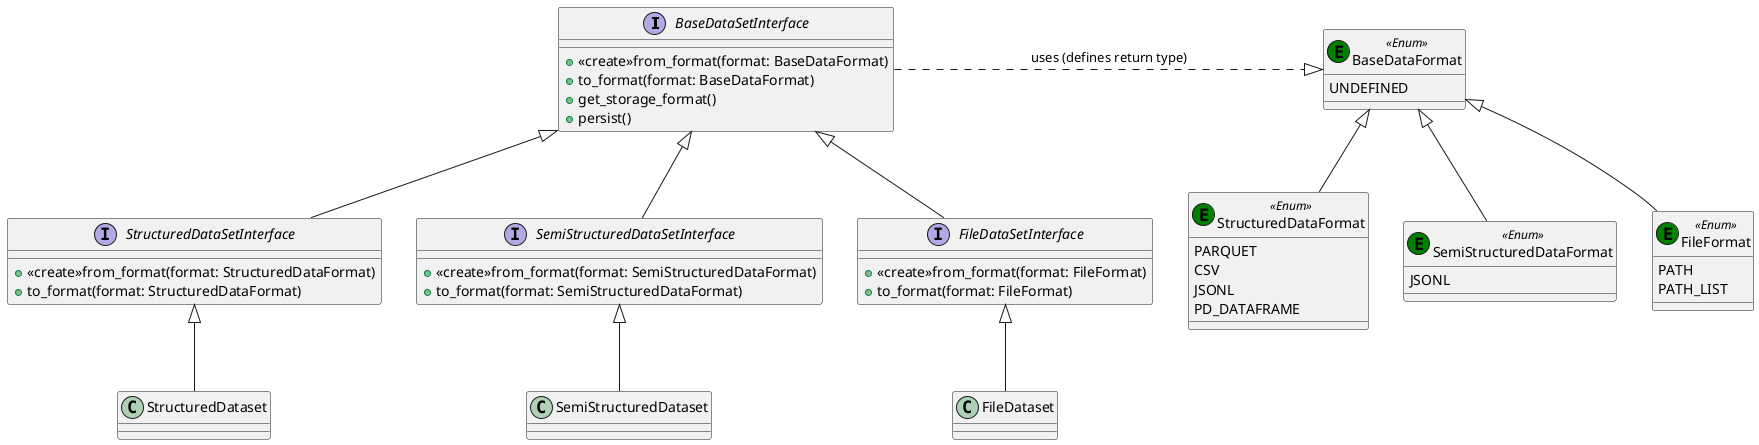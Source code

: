 @startuml

interface BaseDataSetInterface {
  +<<create>>from_format(format: BaseDataFormat)
  +to_format(format: BaseDataFormat)
  +get_storage_format()
  +persist()
}

BaseDataSetInterface <|-- StructuredDataSetInterface
BaseDataSetInterface <|-- SemiStructuredDataSetInterface
BaseDataSetInterface <|-- FileDataSetInterface

interface StructuredDataSetInterface {
  +<<create>>from_format(format: StructuredDataFormat)
  +to_format(format: StructuredDataFormat)
}

interface SemiStructuredDataSetInterface {
  +<<create>>from_format(format: SemiStructuredDataFormat)
  +to_format(format: SemiStructuredDataFormat)
}

interface FileDataSetInterface {
  +<<create>>from_format(format: FileFormat)
  +to_format(format: FileFormat)
}

StructuredDataSetInterface <|-- StructuredDataset
SemiStructuredDataSetInterface <|-- SemiStructuredDataset
FileDataSetInterface <|-- FileDataset


enum BaseDataFormat << (E,green) Enum >> {
  UNDEFINED
}

enum StructuredDataFormat << (E,green) Enum >> {
  PARQUET
  CSV
  JSONL
  PD_DATAFRAME
}

enum SemiStructuredDataFormat << (E,green) Enum >> {
  JSONL
}

enum FileFormat << (E,green) Enum >> {
  PATH
  PATH_LIST
}

BaseDataFormat <|-- StructuredDataFormat
BaseDataFormat <|-- SemiStructuredDataFormat
BaseDataFormat <|-- FileFormat

BaseDataSetInterface .right.|> BaseDataFormat : uses (defines return type)

@enduml
